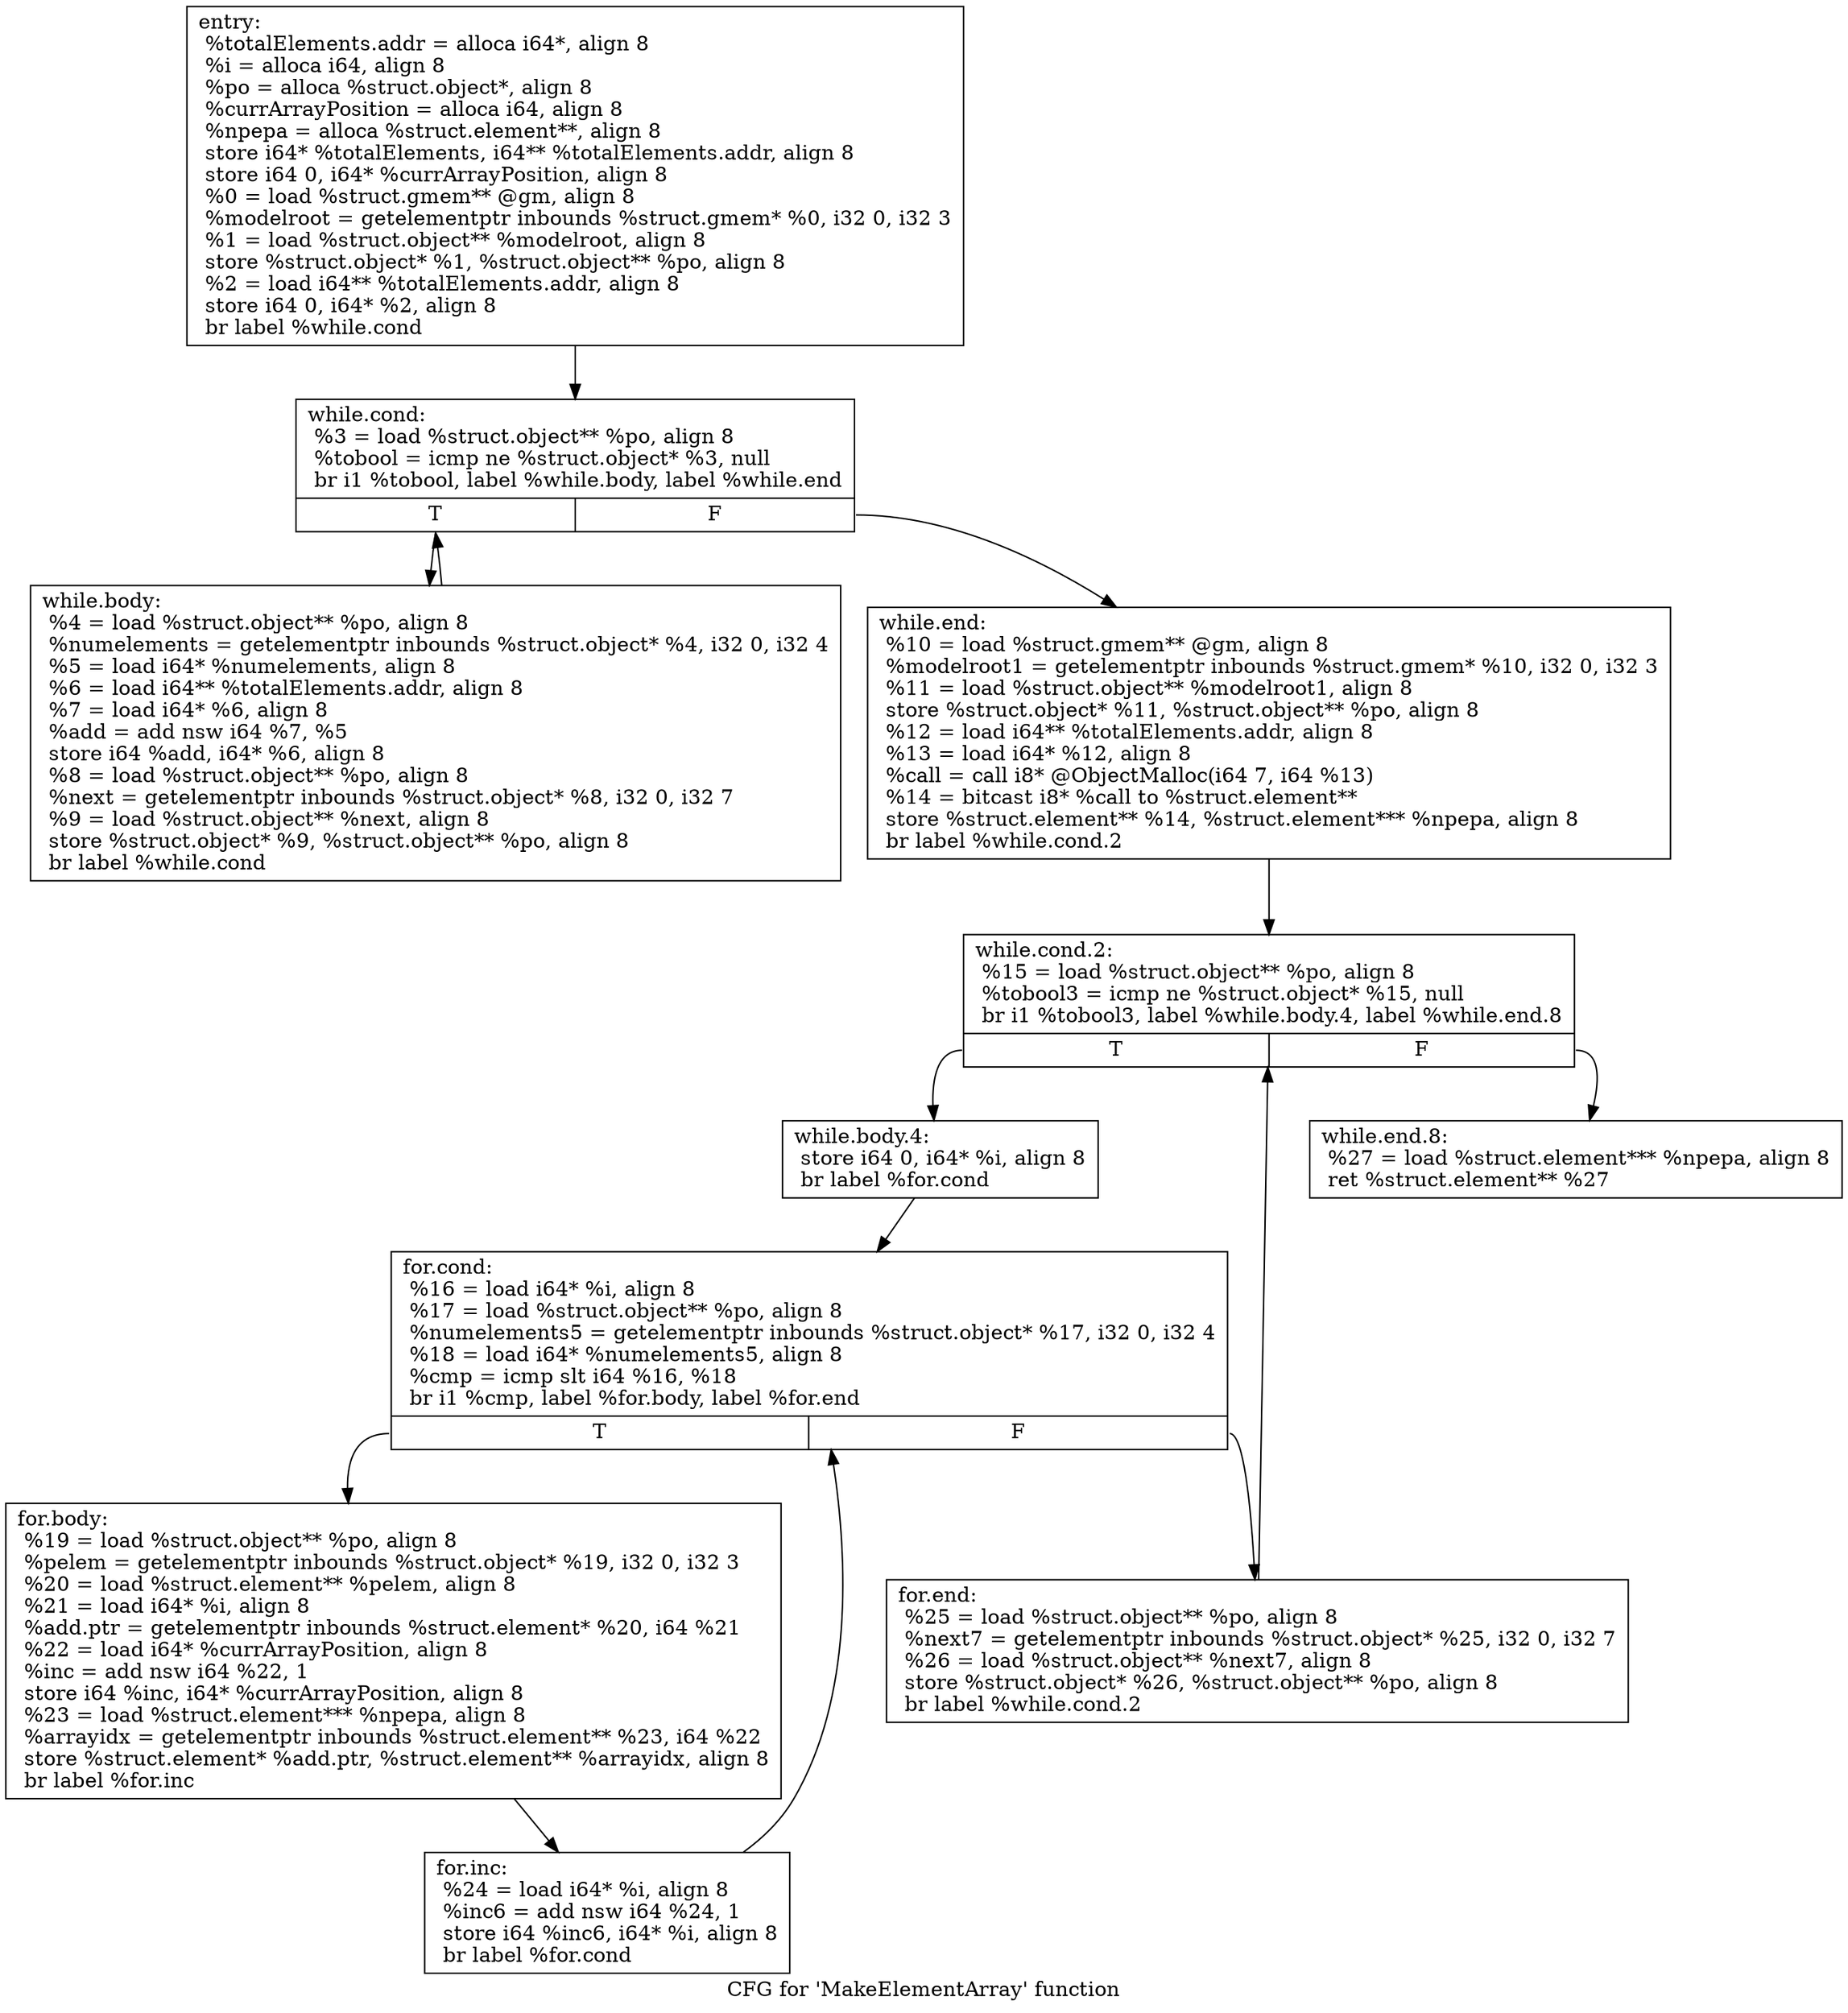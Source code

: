 digraph "CFG for 'MakeElementArray' function" {
	label="CFG for 'MakeElementArray' function";

	Node0x5f42200 [shape=record,label="{entry:\l  %totalElements.addr = alloca i64*, align 8\l  %i = alloca i64, align 8\l  %po = alloca %struct.object*, align 8\l  %currArrayPosition = alloca i64, align 8\l  %npepa = alloca %struct.element**, align 8\l  store i64* %totalElements, i64** %totalElements.addr, align 8\l  store i64 0, i64* %currArrayPosition, align 8\l  %0 = load %struct.gmem** @gm, align 8\l  %modelroot = getelementptr inbounds %struct.gmem* %0, i32 0, i32 3\l  %1 = load %struct.object** %modelroot, align 8\l  store %struct.object* %1, %struct.object** %po, align 8\l  %2 = load i64** %totalElements.addr, align 8\l  store i64 0, i64* %2, align 8\l  br label %while.cond\l}"];
	Node0x5f42200 -> Node0x5f48a50;
	Node0x5f48a50 [shape=record,label="{while.cond:                                       \l  %3 = load %struct.object** %po, align 8\l  %tobool = icmp ne %struct.object* %3, null\l  br i1 %tobool, label %while.body, label %while.end\l|{<s0>T|<s1>F}}"];
	Node0x5f48a50:s0 -> Node0x5f48aa0;
	Node0x5f48a50:s1 -> Node0x5f48af0;
	Node0x5f48aa0 [shape=record,label="{while.body:                                       \l  %4 = load %struct.object** %po, align 8\l  %numelements = getelementptr inbounds %struct.object* %4, i32 0, i32 4\l  %5 = load i64* %numelements, align 8\l  %6 = load i64** %totalElements.addr, align 8\l  %7 = load i64* %6, align 8\l  %add = add nsw i64 %7, %5\l  store i64 %add, i64* %6, align 8\l  %8 = load %struct.object** %po, align 8\l  %next = getelementptr inbounds %struct.object* %8, i32 0, i32 7\l  %9 = load %struct.object** %next, align 8\l  store %struct.object* %9, %struct.object** %po, align 8\l  br label %while.cond\l}"];
	Node0x5f48aa0 -> Node0x5f48a50;
	Node0x5f48af0 [shape=record,label="{while.end:                                        \l  %10 = load %struct.gmem** @gm, align 8\l  %modelroot1 = getelementptr inbounds %struct.gmem* %10, i32 0, i32 3\l  %11 = load %struct.object** %modelroot1, align 8\l  store %struct.object* %11, %struct.object** %po, align 8\l  %12 = load i64** %totalElements.addr, align 8\l  %13 = load i64* %12, align 8\l  %call = call i8* @ObjectMalloc(i64 7, i64 %13)\l  %14 = bitcast i8* %call to %struct.element**\l  store %struct.element** %14, %struct.element*** %npepa, align 8\l  br label %while.cond.2\l}"];
	Node0x5f48af0 -> Node0x5f48b40;
	Node0x5f48b40 [shape=record,label="{while.cond.2:                                     \l  %15 = load %struct.object** %po, align 8\l  %tobool3 = icmp ne %struct.object* %15, null\l  br i1 %tobool3, label %while.body.4, label %while.end.8\l|{<s0>T|<s1>F}}"];
	Node0x5f48b40:s0 -> Node0x5f48b90;
	Node0x5f48b40:s1 -> Node0x5f48d20;
	Node0x5f48b90 [shape=record,label="{while.body.4:                                     \l  store i64 0, i64* %i, align 8\l  br label %for.cond\l}"];
	Node0x5f48b90 -> Node0x5f48be0;
	Node0x5f48be0 [shape=record,label="{for.cond:                                         \l  %16 = load i64* %i, align 8\l  %17 = load %struct.object** %po, align 8\l  %numelements5 = getelementptr inbounds %struct.object* %17, i32 0, i32 4\l  %18 = load i64* %numelements5, align 8\l  %cmp = icmp slt i64 %16, %18\l  br i1 %cmp, label %for.body, label %for.end\l|{<s0>T|<s1>F}}"];
	Node0x5f48be0:s0 -> Node0x5f48c30;
	Node0x5f48be0:s1 -> Node0x5f48cd0;
	Node0x5f48c30 [shape=record,label="{for.body:                                         \l  %19 = load %struct.object** %po, align 8\l  %pelem = getelementptr inbounds %struct.object* %19, i32 0, i32 3\l  %20 = load %struct.element** %pelem, align 8\l  %21 = load i64* %i, align 8\l  %add.ptr = getelementptr inbounds %struct.element* %20, i64 %21\l  %22 = load i64* %currArrayPosition, align 8\l  %inc = add nsw i64 %22, 1\l  store i64 %inc, i64* %currArrayPosition, align 8\l  %23 = load %struct.element*** %npepa, align 8\l  %arrayidx = getelementptr inbounds %struct.element** %23, i64 %22\l  store %struct.element* %add.ptr, %struct.element** %arrayidx, align 8\l  br label %for.inc\l}"];
	Node0x5f48c30 -> Node0x5f48c80;
	Node0x5f48c80 [shape=record,label="{for.inc:                                          \l  %24 = load i64* %i, align 8\l  %inc6 = add nsw i64 %24, 1\l  store i64 %inc6, i64* %i, align 8\l  br label %for.cond\l}"];
	Node0x5f48c80 -> Node0x5f48be0;
	Node0x5f48cd0 [shape=record,label="{for.end:                                          \l  %25 = load %struct.object** %po, align 8\l  %next7 = getelementptr inbounds %struct.object* %25, i32 0, i32 7\l  %26 = load %struct.object** %next7, align 8\l  store %struct.object* %26, %struct.object** %po, align 8\l  br label %while.cond.2\l}"];
	Node0x5f48cd0 -> Node0x5f48b40;
	Node0x5f48d20 [shape=record,label="{while.end.8:                                      \l  %27 = load %struct.element*** %npepa, align 8\l  ret %struct.element** %27\l}"];
}
